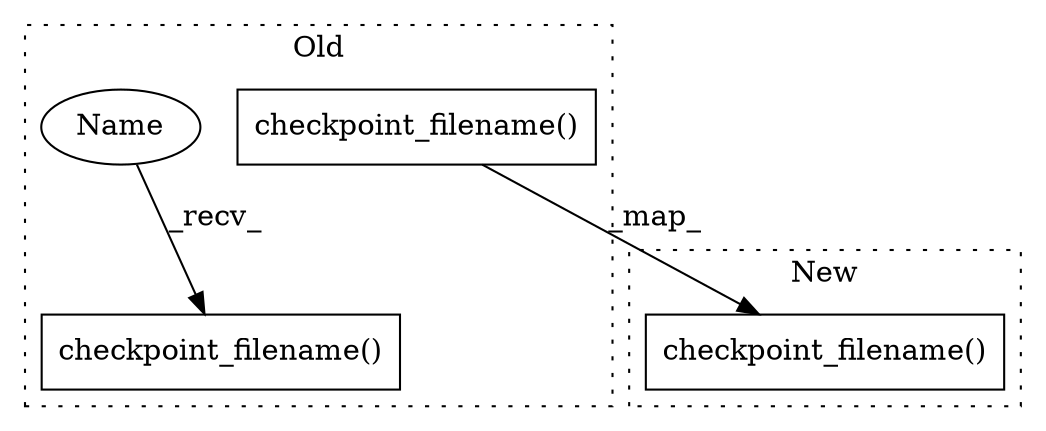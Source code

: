digraph G {
subgraph cluster0 {
1 [label="checkpoint_filename()" a="75" s="4102,4132" l="25,1" shape="box"];
3 [label="checkpoint_filename()" a="75" s="4665,4695" l="25,1" shape="box"];
4 [label="Name" a="87" s="4665" l="4" shape="ellipse"];
label = "Old";
style="dotted";
}
subgraph cluster1 {
2 [label="checkpoint_filename()" a="75" s="5004" l="26" shape="box"];
label = "New";
style="dotted";
}
1 -> 2 [label="_map_"];
4 -> 3 [label="_recv_"];
}
